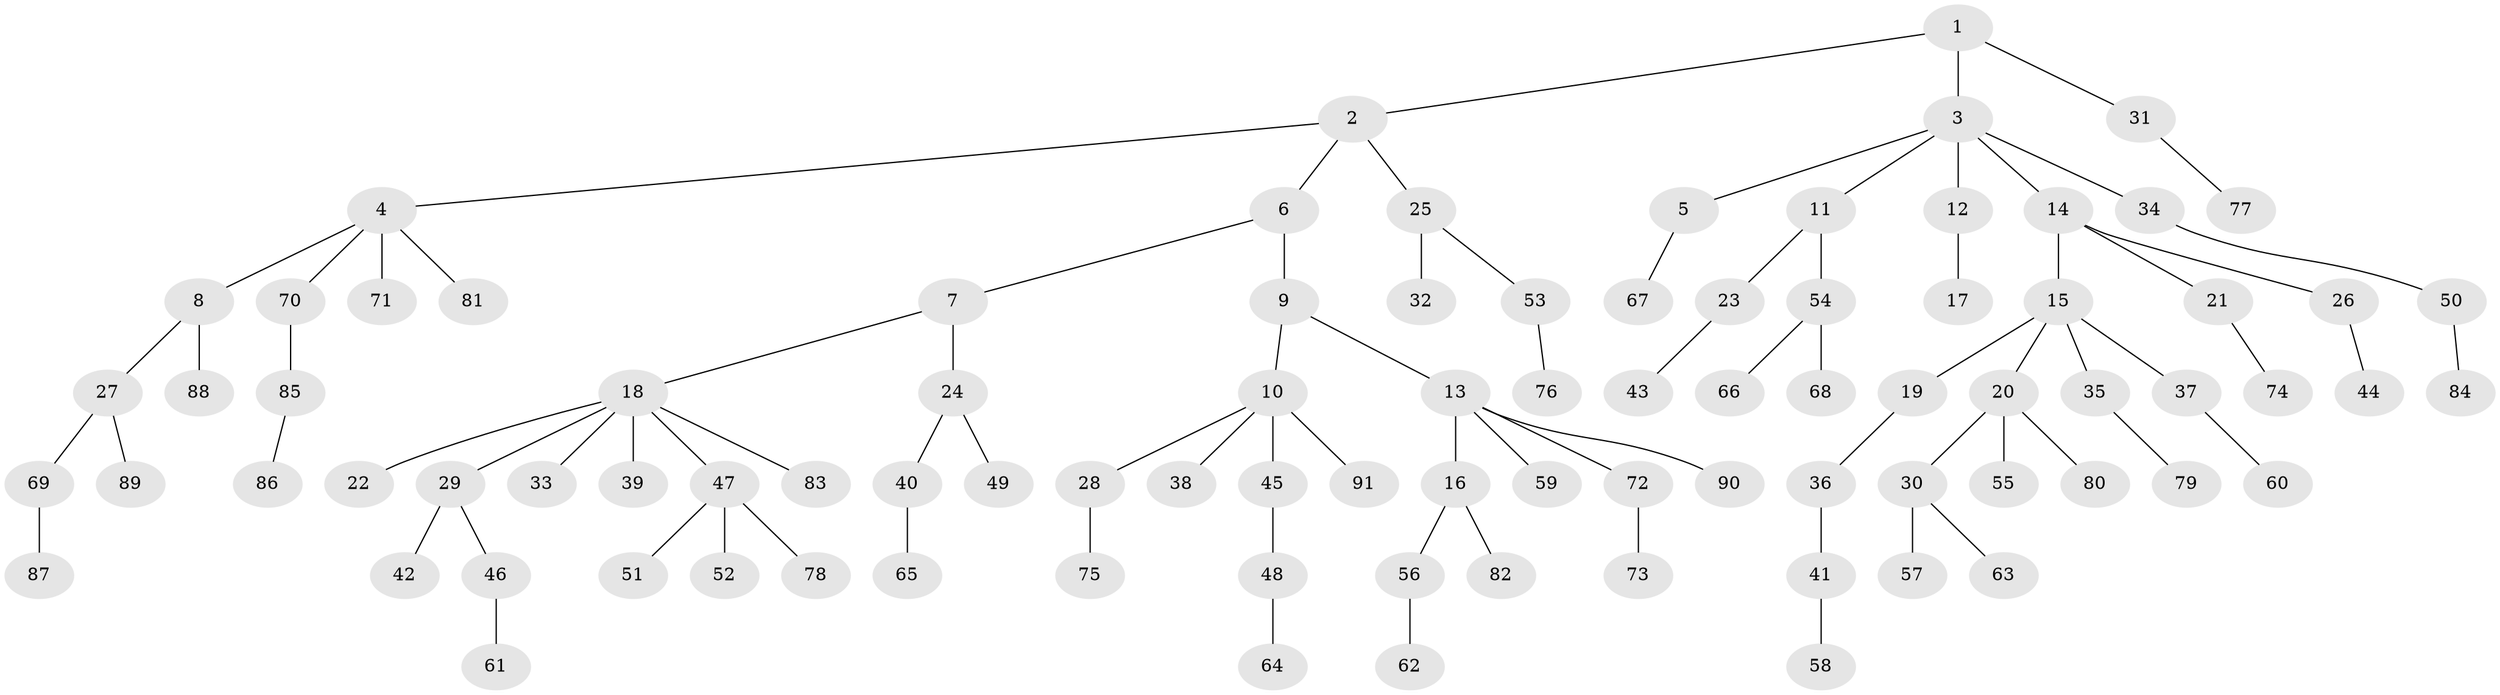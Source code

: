 // coarse degree distribution, {3: 0.0967741935483871, 7: 0.016129032258064516, 8: 0.03225806451612903, 1: 0.6129032258064516, 4: 0.016129032258064516, 2: 0.1774193548387097, 6: 0.03225806451612903, 5: 0.016129032258064516}
// Generated by graph-tools (version 1.1) at 2025/24/03/03/25 07:24:09]
// undirected, 91 vertices, 90 edges
graph export_dot {
graph [start="1"]
  node [color=gray90,style=filled];
  1;
  2;
  3;
  4;
  5;
  6;
  7;
  8;
  9;
  10;
  11;
  12;
  13;
  14;
  15;
  16;
  17;
  18;
  19;
  20;
  21;
  22;
  23;
  24;
  25;
  26;
  27;
  28;
  29;
  30;
  31;
  32;
  33;
  34;
  35;
  36;
  37;
  38;
  39;
  40;
  41;
  42;
  43;
  44;
  45;
  46;
  47;
  48;
  49;
  50;
  51;
  52;
  53;
  54;
  55;
  56;
  57;
  58;
  59;
  60;
  61;
  62;
  63;
  64;
  65;
  66;
  67;
  68;
  69;
  70;
  71;
  72;
  73;
  74;
  75;
  76;
  77;
  78;
  79;
  80;
  81;
  82;
  83;
  84;
  85;
  86;
  87;
  88;
  89;
  90;
  91;
  1 -- 2;
  1 -- 3;
  1 -- 31;
  2 -- 4;
  2 -- 6;
  2 -- 25;
  3 -- 5;
  3 -- 11;
  3 -- 12;
  3 -- 14;
  3 -- 34;
  4 -- 8;
  4 -- 70;
  4 -- 71;
  4 -- 81;
  5 -- 67;
  6 -- 7;
  6 -- 9;
  7 -- 18;
  7 -- 24;
  8 -- 27;
  8 -- 88;
  9 -- 10;
  9 -- 13;
  10 -- 28;
  10 -- 38;
  10 -- 45;
  10 -- 91;
  11 -- 23;
  11 -- 54;
  12 -- 17;
  13 -- 16;
  13 -- 59;
  13 -- 72;
  13 -- 90;
  14 -- 15;
  14 -- 21;
  14 -- 26;
  15 -- 19;
  15 -- 20;
  15 -- 35;
  15 -- 37;
  16 -- 56;
  16 -- 82;
  18 -- 22;
  18 -- 29;
  18 -- 33;
  18 -- 39;
  18 -- 47;
  18 -- 83;
  19 -- 36;
  20 -- 30;
  20 -- 55;
  20 -- 80;
  21 -- 74;
  23 -- 43;
  24 -- 40;
  24 -- 49;
  25 -- 32;
  25 -- 53;
  26 -- 44;
  27 -- 69;
  27 -- 89;
  28 -- 75;
  29 -- 42;
  29 -- 46;
  30 -- 57;
  30 -- 63;
  31 -- 77;
  34 -- 50;
  35 -- 79;
  36 -- 41;
  37 -- 60;
  40 -- 65;
  41 -- 58;
  45 -- 48;
  46 -- 61;
  47 -- 51;
  47 -- 52;
  47 -- 78;
  48 -- 64;
  50 -- 84;
  53 -- 76;
  54 -- 66;
  54 -- 68;
  56 -- 62;
  69 -- 87;
  70 -- 85;
  72 -- 73;
  85 -- 86;
}
